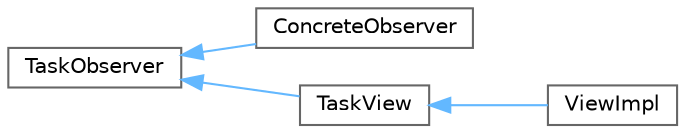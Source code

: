 digraph "Graphical Class Hierarchy"
{
 // LATEX_PDF_SIZE
  bgcolor="transparent";
  edge [fontname=Helvetica,fontsize=10,labelfontname=Helvetica,labelfontsize=10];
  node [fontname=Helvetica,fontsize=10,shape=box,height=0.2,width=0.4];
  rankdir="LR";
  Node0 [id="Node000000",label="TaskObserver",height=0.2,width=0.4,color="grey40", fillcolor="white", style="filled",URL="$class_task_observer.html",tooltip=" "];
  Node0 -> Node1 [id="edge3_Node000000_Node000001",dir="back",color="steelblue1",style="solid",tooltip=" "];
  Node1 [id="Node000001",label="ConcreteObserver",height=0.2,width=0.4,color="grey40", fillcolor="white", style="filled",URL="$class_concrete_observer.html",tooltip=" "];
  Node0 -> Node2 [id="edge4_Node000000_Node000002",dir="back",color="steelblue1",style="solid",tooltip=" "];
  Node2 [id="Node000002",label="TaskView",height=0.2,width=0.4,color="grey40", fillcolor="white", style="filled",URL="$class_task_view.html",tooltip=" "];
  Node2 -> Node3 [id="edge5_Node000002_Node000003",dir="back",color="steelblue1",style="solid",tooltip=" "];
  Node3 [id="Node000003",label="ViewImpl",height=0.2,width=0.4,color="grey40", fillcolor="white", style="filled",URL="$class_view_impl.html",tooltip=" "];
}
